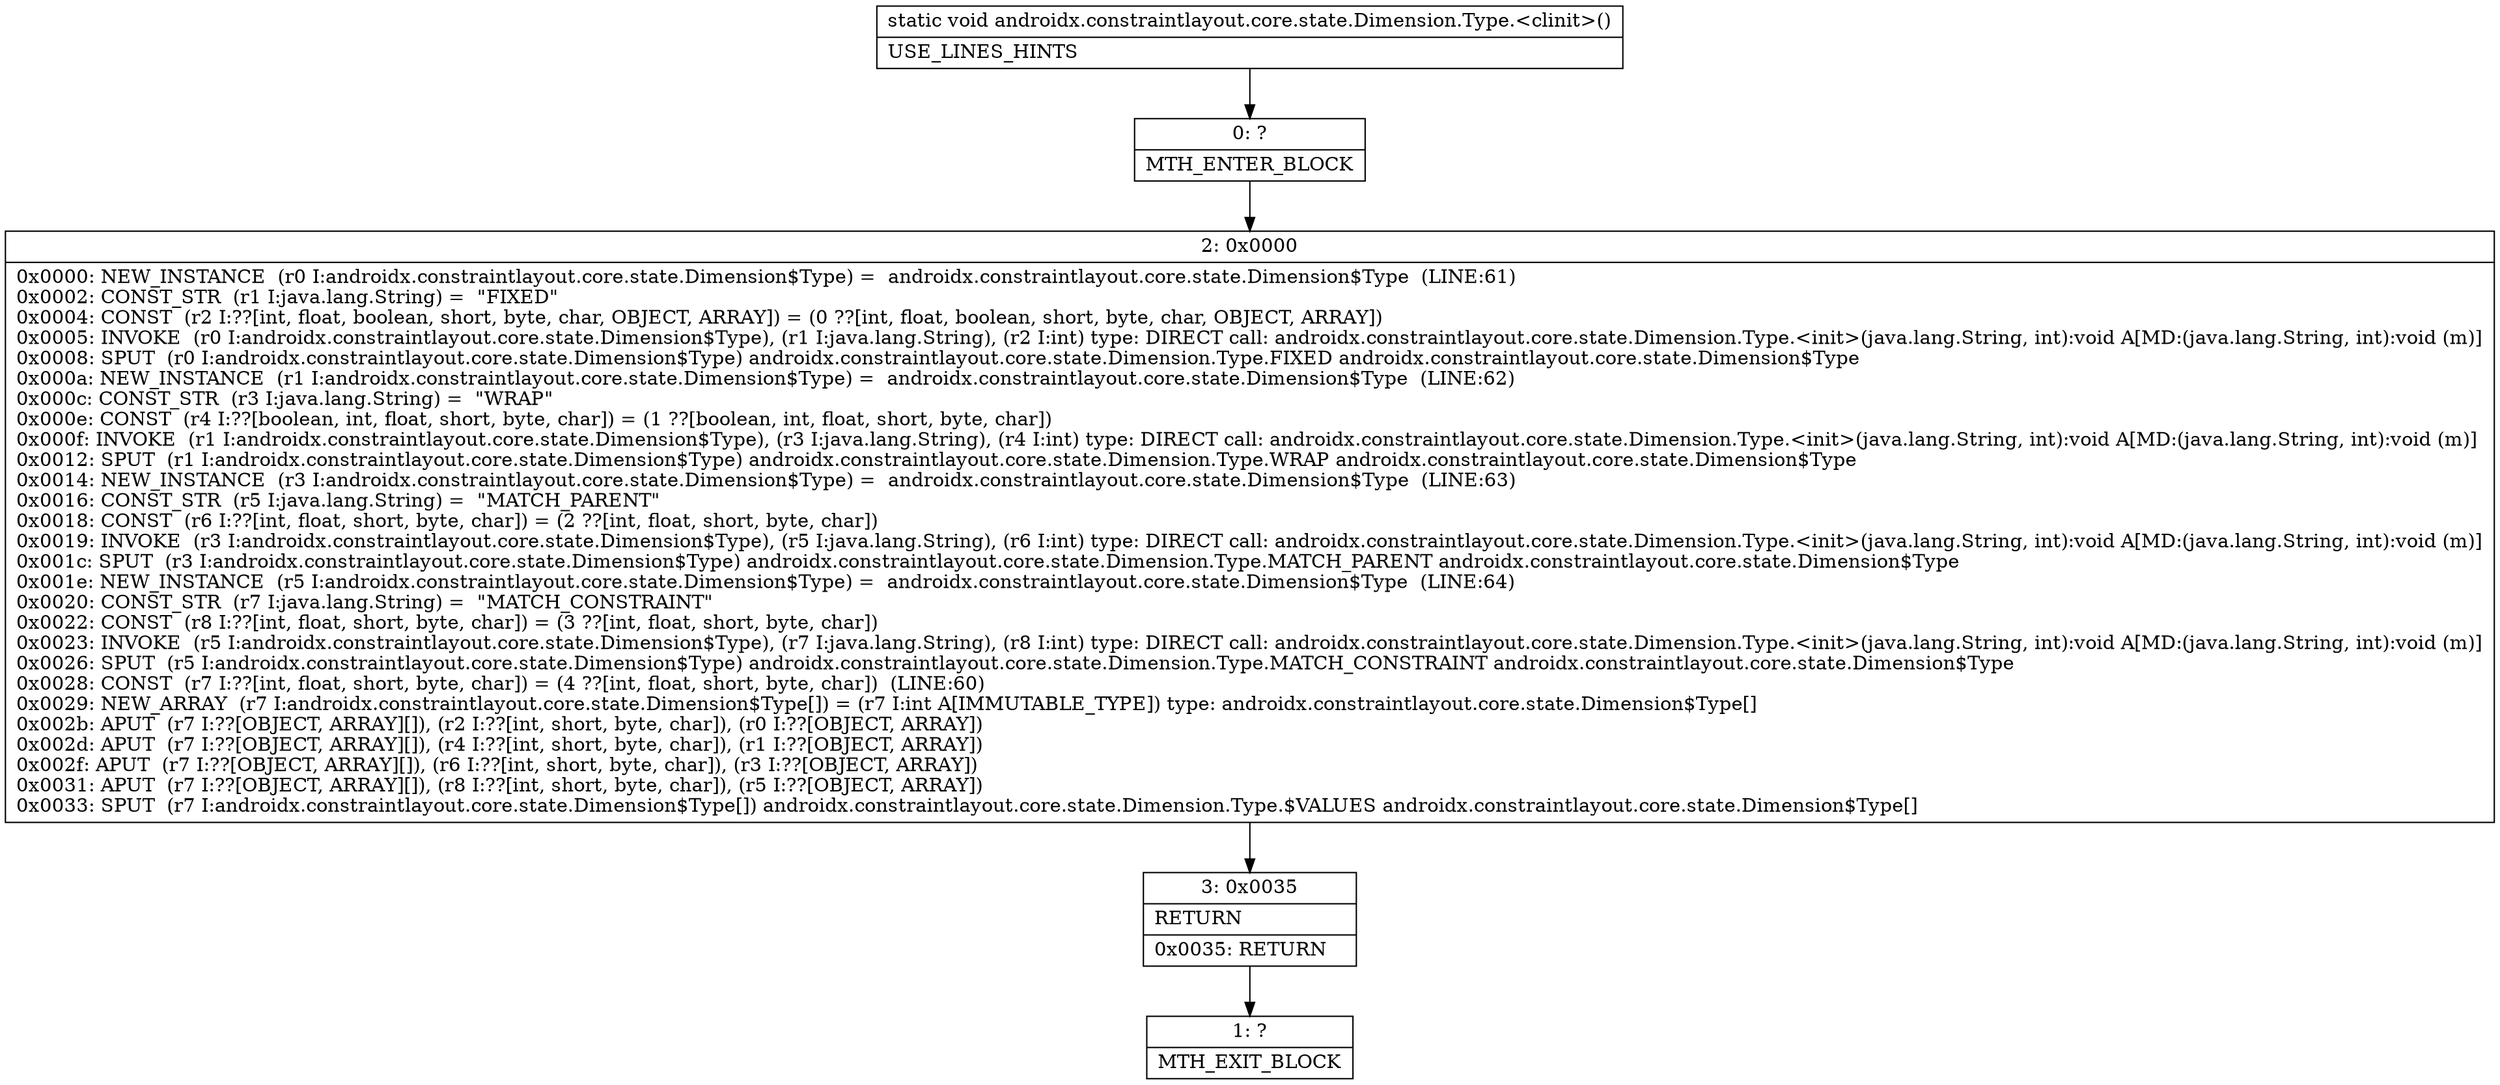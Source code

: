digraph "CFG forandroidx.constraintlayout.core.state.Dimension.Type.\<clinit\>()V" {
Node_0 [shape=record,label="{0\:\ ?|MTH_ENTER_BLOCK\l}"];
Node_2 [shape=record,label="{2\:\ 0x0000|0x0000: NEW_INSTANCE  (r0 I:androidx.constraintlayout.core.state.Dimension$Type) =  androidx.constraintlayout.core.state.Dimension$Type  (LINE:61)\l0x0002: CONST_STR  (r1 I:java.lang.String) =  \"FIXED\" \l0x0004: CONST  (r2 I:??[int, float, boolean, short, byte, char, OBJECT, ARRAY]) = (0 ??[int, float, boolean, short, byte, char, OBJECT, ARRAY]) \l0x0005: INVOKE  (r0 I:androidx.constraintlayout.core.state.Dimension$Type), (r1 I:java.lang.String), (r2 I:int) type: DIRECT call: androidx.constraintlayout.core.state.Dimension.Type.\<init\>(java.lang.String, int):void A[MD:(java.lang.String, int):void (m)]\l0x0008: SPUT  (r0 I:androidx.constraintlayout.core.state.Dimension$Type) androidx.constraintlayout.core.state.Dimension.Type.FIXED androidx.constraintlayout.core.state.Dimension$Type \l0x000a: NEW_INSTANCE  (r1 I:androidx.constraintlayout.core.state.Dimension$Type) =  androidx.constraintlayout.core.state.Dimension$Type  (LINE:62)\l0x000c: CONST_STR  (r3 I:java.lang.String) =  \"WRAP\" \l0x000e: CONST  (r4 I:??[boolean, int, float, short, byte, char]) = (1 ??[boolean, int, float, short, byte, char]) \l0x000f: INVOKE  (r1 I:androidx.constraintlayout.core.state.Dimension$Type), (r3 I:java.lang.String), (r4 I:int) type: DIRECT call: androidx.constraintlayout.core.state.Dimension.Type.\<init\>(java.lang.String, int):void A[MD:(java.lang.String, int):void (m)]\l0x0012: SPUT  (r1 I:androidx.constraintlayout.core.state.Dimension$Type) androidx.constraintlayout.core.state.Dimension.Type.WRAP androidx.constraintlayout.core.state.Dimension$Type \l0x0014: NEW_INSTANCE  (r3 I:androidx.constraintlayout.core.state.Dimension$Type) =  androidx.constraintlayout.core.state.Dimension$Type  (LINE:63)\l0x0016: CONST_STR  (r5 I:java.lang.String) =  \"MATCH_PARENT\" \l0x0018: CONST  (r6 I:??[int, float, short, byte, char]) = (2 ??[int, float, short, byte, char]) \l0x0019: INVOKE  (r3 I:androidx.constraintlayout.core.state.Dimension$Type), (r5 I:java.lang.String), (r6 I:int) type: DIRECT call: androidx.constraintlayout.core.state.Dimension.Type.\<init\>(java.lang.String, int):void A[MD:(java.lang.String, int):void (m)]\l0x001c: SPUT  (r3 I:androidx.constraintlayout.core.state.Dimension$Type) androidx.constraintlayout.core.state.Dimension.Type.MATCH_PARENT androidx.constraintlayout.core.state.Dimension$Type \l0x001e: NEW_INSTANCE  (r5 I:androidx.constraintlayout.core.state.Dimension$Type) =  androidx.constraintlayout.core.state.Dimension$Type  (LINE:64)\l0x0020: CONST_STR  (r7 I:java.lang.String) =  \"MATCH_CONSTRAINT\" \l0x0022: CONST  (r8 I:??[int, float, short, byte, char]) = (3 ??[int, float, short, byte, char]) \l0x0023: INVOKE  (r5 I:androidx.constraintlayout.core.state.Dimension$Type), (r7 I:java.lang.String), (r8 I:int) type: DIRECT call: androidx.constraintlayout.core.state.Dimension.Type.\<init\>(java.lang.String, int):void A[MD:(java.lang.String, int):void (m)]\l0x0026: SPUT  (r5 I:androidx.constraintlayout.core.state.Dimension$Type) androidx.constraintlayout.core.state.Dimension.Type.MATCH_CONSTRAINT androidx.constraintlayout.core.state.Dimension$Type \l0x0028: CONST  (r7 I:??[int, float, short, byte, char]) = (4 ??[int, float, short, byte, char])  (LINE:60)\l0x0029: NEW_ARRAY  (r7 I:androidx.constraintlayout.core.state.Dimension$Type[]) = (r7 I:int A[IMMUTABLE_TYPE]) type: androidx.constraintlayout.core.state.Dimension$Type[] \l0x002b: APUT  (r7 I:??[OBJECT, ARRAY][]), (r2 I:??[int, short, byte, char]), (r0 I:??[OBJECT, ARRAY]) \l0x002d: APUT  (r7 I:??[OBJECT, ARRAY][]), (r4 I:??[int, short, byte, char]), (r1 I:??[OBJECT, ARRAY]) \l0x002f: APUT  (r7 I:??[OBJECT, ARRAY][]), (r6 I:??[int, short, byte, char]), (r3 I:??[OBJECT, ARRAY]) \l0x0031: APUT  (r7 I:??[OBJECT, ARRAY][]), (r8 I:??[int, short, byte, char]), (r5 I:??[OBJECT, ARRAY]) \l0x0033: SPUT  (r7 I:androidx.constraintlayout.core.state.Dimension$Type[]) androidx.constraintlayout.core.state.Dimension.Type.$VALUES androidx.constraintlayout.core.state.Dimension$Type[] \l}"];
Node_3 [shape=record,label="{3\:\ 0x0035|RETURN\l|0x0035: RETURN   \l}"];
Node_1 [shape=record,label="{1\:\ ?|MTH_EXIT_BLOCK\l}"];
MethodNode[shape=record,label="{static void androidx.constraintlayout.core.state.Dimension.Type.\<clinit\>()  | USE_LINES_HINTS\l}"];
MethodNode -> Node_0;Node_0 -> Node_2;
Node_2 -> Node_3;
Node_3 -> Node_1;
}

